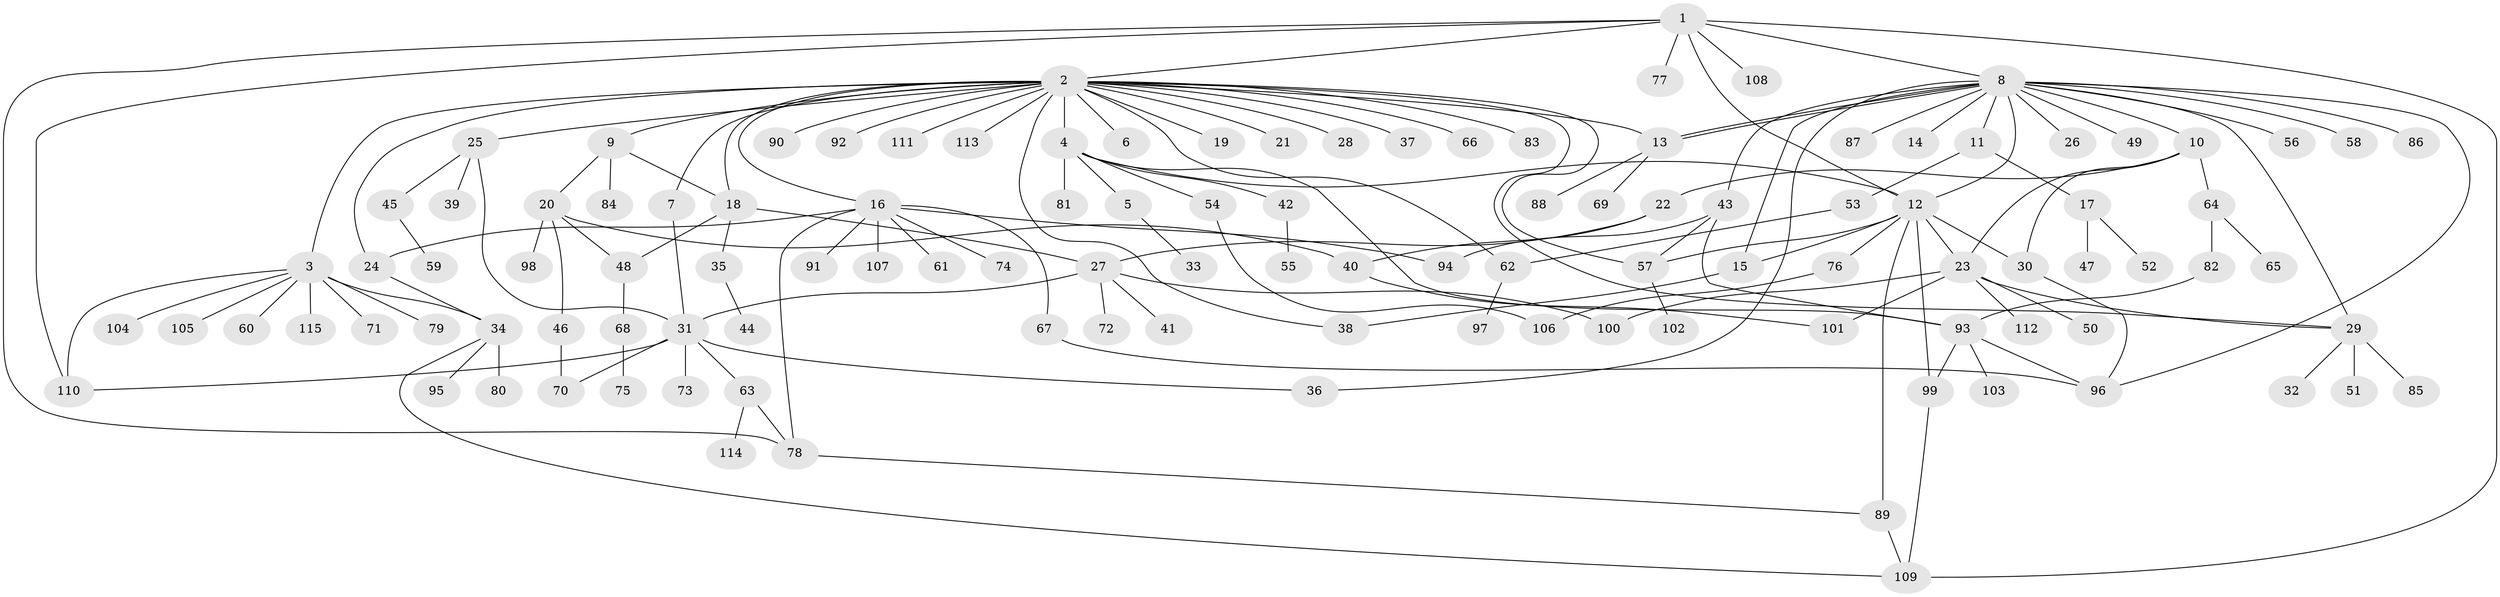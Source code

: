 // Generated by graph-tools (version 1.1) at 2025/26/03/09/25 03:26:06]
// undirected, 115 vertices, 155 edges
graph export_dot {
graph [start="1"]
  node [color=gray90,style=filled];
  1;
  2;
  3;
  4;
  5;
  6;
  7;
  8;
  9;
  10;
  11;
  12;
  13;
  14;
  15;
  16;
  17;
  18;
  19;
  20;
  21;
  22;
  23;
  24;
  25;
  26;
  27;
  28;
  29;
  30;
  31;
  32;
  33;
  34;
  35;
  36;
  37;
  38;
  39;
  40;
  41;
  42;
  43;
  44;
  45;
  46;
  47;
  48;
  49;
  50;
  51;
  52;
  53;
  54;
  55;
  56;
  57;
  58;
  59;
  60;
  61;
  62;
  63;
  64;
  65;
  66;
  67;
  68;
  69;
  70;
  71;
  72;
  73;
  74;
  75;
  76;
  77;
  78;
  79;
  80;
  81;
  82;
  83;
  84;
  85;
  86;
  87;
  88;
  89;
  90;
  91;
  92;
  93;
  94;
  95;
  96;
  97;
  98;
  99;
  100;
  101;
  102;
  103;
  104;
  105;
  106;
  107;
  108;
  109;
  110;
  111;
  112;
  113;
  114;
  115;
  1 -- 2;
  1 -- 8;
  1 -- 12;
  1 -- 77;
  1 -- 78;
  1 -- 108;
  1 -- 109;
  1 -- 110;
  2 -- 3;
  2 -- 4;
  2 -- 6;
  2 -- 7;
  2 -- 9;
  2 -- 13;
  2 -- 16;
  2 -- 18;
  2 -- 19;
  2 -- 21;
  2 -- 24;
  2 -- 25;
  2 -- 28;
  2 -- 29;
  2 -- 37;
  2 -- 38;
  2 -- 57;
  2 -- 62;
  2 -- 66;
  2 -- 83;
  2 -- 90;
  2 -- 92;
  2 -- 111;
  2 -- 113;
  3 -- 34;
  3 -- 60;
  3 -- 71;
  3 -- 79;
  3 -- 104;
  3 -- 105;
  3 -- 110;
  3 -- 115;
  4 -- 5;
  4 -- 12;
  4 -- 42;
  4 -- 54;
  4 -- 81;
  4 -- 93;
  5 -- 33;
  7 -- 31;
  8 -- 10;
  8 -- 11;
  8 -- 12;
  8 -- 13;
  8 -- 13;
  8 -- 14;
  8 -- 15;
  8 -- 26;
  8 -- 29;
  8 -- 36;
  8 -- 43;
  8 -- 49;
  8 -- 56;
  8 -- 58;
  8 -- 86;
  8 -- 87;
  8 -- 96;
  9 -- 18;
  9 -- 20;
  9 -- 84;
  10 -- 22;
  10 -- 23;
  10 -- 30;
  10 -- 64;
  11 -- 17;
  11 -- 53;
  12 -- 15;
  12 -- 23;
  12 -- 30;
  12 -- 57;
  12 -- 76;
  12 -- 89;
  12 -- 99;
  13 -- 69;
  13 -- 88;
  15 -- 38;
  16 -- 24;
  16 -- 61;
  16 -- 67;
  16 -- 74;
  16 -- 78;
  16 -- 91;
  16 -- 94;
  16 -- 107;
  17 -- 47;
  17 -- 52;
  18 -- 27;
  18 -- 35;
  18 -- 48;
  20 -- 40;
  20 -- 46;
  20 -- 48;
  20 -- 98;
  22 -- 27;
  22 -- 40;
  23 -- 29;
  23 -- 50;
  23 -- 100;
  23 -- 101;
  23 -- 112;
  24 -- 34;
  25 -- 31;
  25 -- 39;
  25 -- 45;
  27 -- 31;
  27 -- 41;
  27 -- 72;
  27 -- 100;
  29 -- 32;
  29 -- 51;
  29 -- 85;
  30 -- 96;
  31 -- 36;
  31 -- 63;
  31 -- 70;
  31 -- 73;
  31 -- 110;
  34 -- 80;
  34 -- 95;
  34 -- 109;
  35 -- 44;
  40 -- 101;
  42 -- 55;
  43 -- 57;
  43 -- 93;
  43 -- 94;
  45 -- 59;
  46 -- 70;
  48 -- 68;
  53 -- 62;
  54 -- 106;
  57 -- 102;
  62 -- 97;
  63 -- 78;
  63 -- 114;
  64 -- 65;
  64 -- 82;
  67 -- 96;
  68 -- 75;
  76 -- 106;
  78 -- 89;
  82 -- 93;
  89 -- 109;
  93 -- 96;
  93 -- 99;
  93 -- 103;
  99 -- 109;
}
